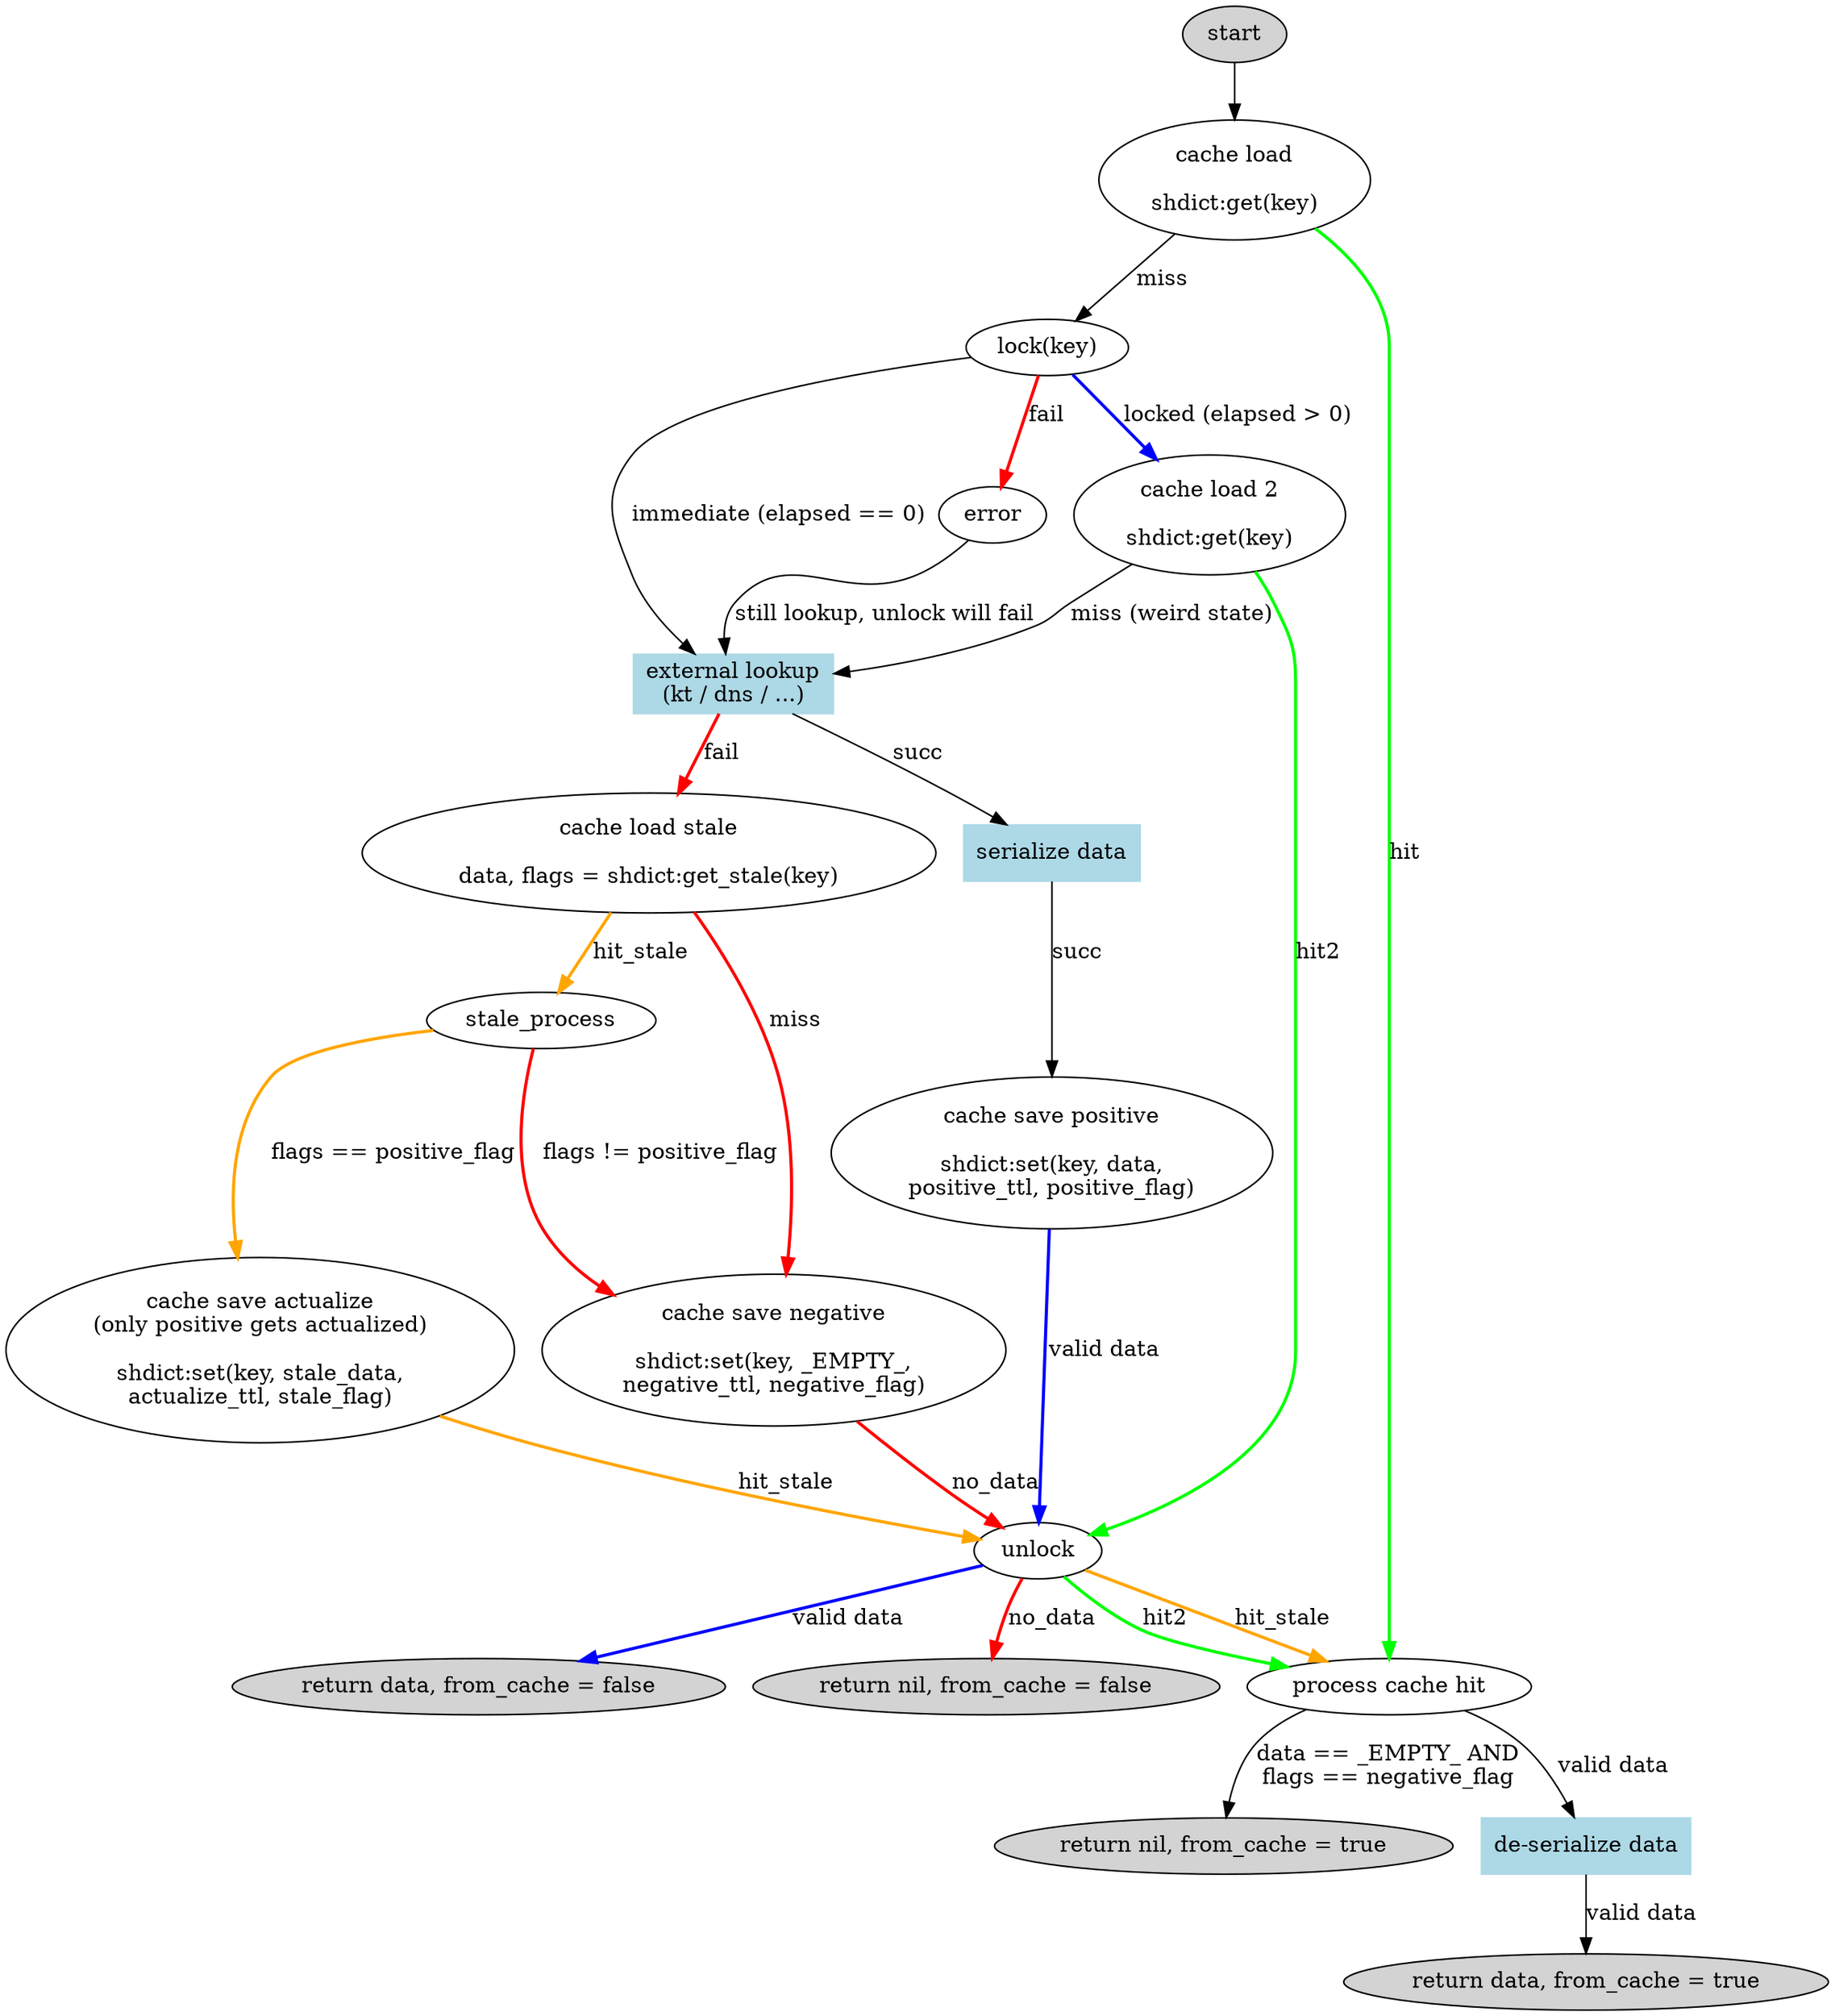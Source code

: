 digraph G {
    compound=true;

    cache_load              [ label = "cache load\n\nshdict:get(key)" ];
    cache_load_stale        [ label = "cache load stale\n\ndata, flags = shdict:get_stale(key)" ];

    cache_load_locked       [ label = "cache load 2\n\nshdict:get(key)" ];

    cache_save_positive     [ label = "cache save positive\n\nshdict:set(key, data,\npositive_ttl, positive_flag)" ];
    cache_save_negative     [ label = "cache save negative\n\nshdict:set(key, _EMPTY_,\nnegative_ttl, negative_flag)" ];

    cache_save_actualize    [ label = "cache save actualize\n(only positive gets actualized)\n\nshdict:set(key, stale_data,\nactualize_ttl, stale_flag)" ];

    lock_key                [ label = "lock(key)" ];

    process_hit             [ label = "process cache hit" ];

    { node [ style = filled ];
        start;
        ret_data_from_cache     [ label = "return data, from_cache = true" ];
        ret_nil_from_cache      [ label = "return nil, from_cache = true" ];
        ret_data_not_cache      [ label = "return data, from_cache = false" ];
        ret_nil_not_cache      [ label = "return nil, from_cache = false" ];
    }

    { node [ shape = box, style = filled, color = lightblue ]
        lookup                  [ label = "external lookup\n(kt / dns / ...)" ];
        encode_data             [ label = "serialize data" ];
        decode_data             [ label = "de-serialize data" ];
    }

    start -> cache_load;

    cache_load  -> lock_key                 [ label = "miss" ];
    cache_load  -> process_hit              [ label = "hit", style = bold, color = green ];

    # fail at locking
    lock_key            -> error                    [ label = "fail", style=bold, color=red ];
    error               -> lookup                   [ label = "still lookup, unlock will fail"];

    # locked (immediate)
    lock_key            -> lookup                   [ label = "immediate (elapsed == 0)" ];

    lookup              -> cache_load_stale         [ label = "fail", style = bold, color = red ];
    lookup              -> encode_data -> cache_save_positive      [ label = "succ" ];

    cache_load_stale    -> cache_save_negative      [ label = "miss", style = bold, color = red ];
    cache_load_stale    -> stale_process            [ label = "hit_stale", style = bold, color = orange ];

    stale_process       -> cache_save_actualize     [ label = "flags == positive_flag", style = bold, color = orange ]
    stale_process       -> cache_save_negative      [ label = "flags != positive_flag", style = bold, color = red ];

    cache_save_actualize -> unlock -> process_hit   [ label = "hit_stale", style = bold, color = orange ];

    cache_save_negative -> unlock   -> ret_nil_not_cache                [ label = "no_data", style = bold, color = red ];

    cache_save_positive -> unlock -> ret_data_not_cache                [ label = "valid data", style = bold, color = blue];

    # locked (waited)
    lock_key          -> cache_load_locked          [ label = "locked (elapsed > 0)", style = bold, color = blue ];

    cache_load_locked ->  lookup                    [ label = "miss (weird state)" ];
    cache_load_locked ->  unlock                    [ label = "hit2", style = bold, color = green ];
    unlock -> process_hit                           [ label = "hit2", style = bold, color = green ];

    process_hit -> ret_nil_from_cache                    [ label = "data == _EMPTY_ AND\nflags == negative_flag" ];

    process_hit -> decode_data -> ret_data_from_cache                [ label = "valid data" ];

}
